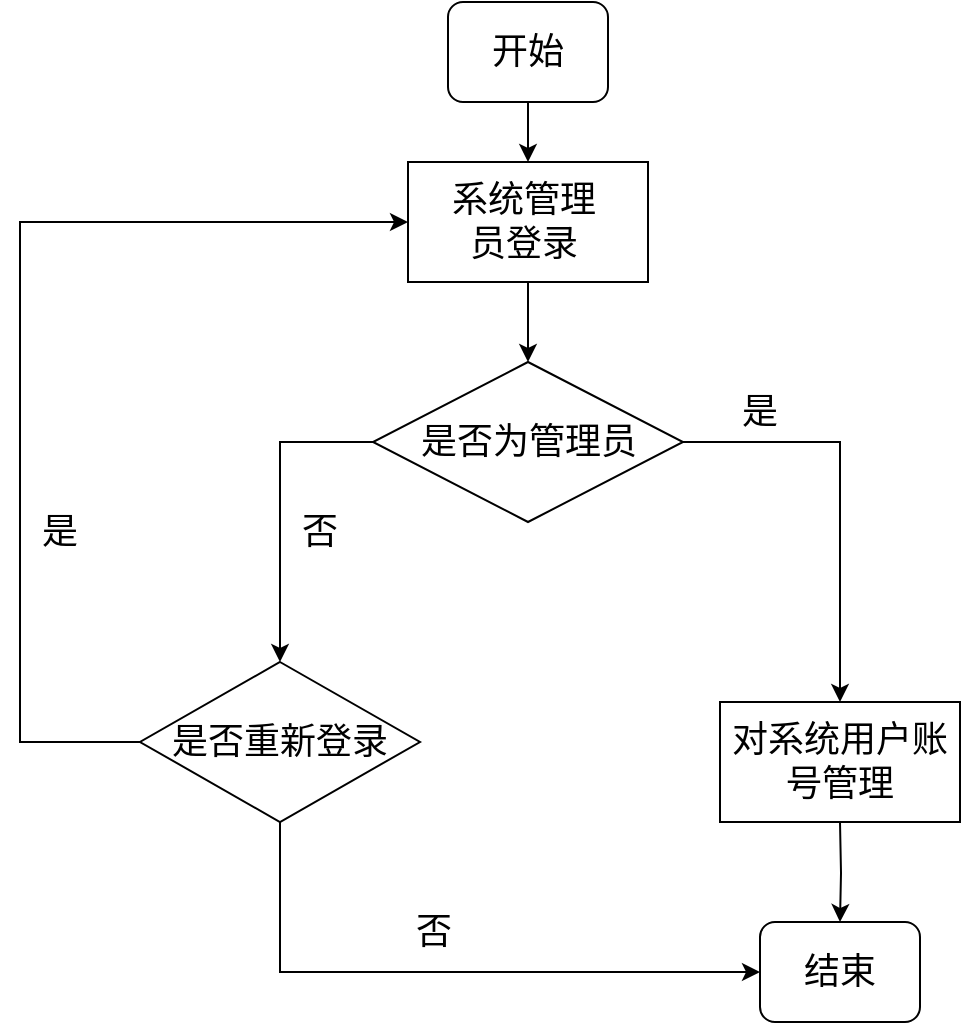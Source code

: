 <mxfile version="15.4.1" type="github">
  <diagram id="lZQxwI-y2GjDnsMBc-3T" name="Page-1">
    <mxGraphModel dx="1038" dy="547" grid="1" gridSize="10" guides="1" tooltips="1" connect="1" arrows="1" fold="1" page="1" pageScale="1" pageWidth="827" pageHeight="1169" math="0" shadow="0">
      <root>
        <mxCell id="0" />
        <mxCell id="1" parent="0" />
        <mxCell id="2OkgCC5kkeYmVZjb-TXa-1" value="&lt;font style=&quot;font-size: 18px&quot;&gt;开始&lt;/font&gt;" style="rounded=1;whiteSpace=wrap;html=1;" vertex="1" parent="1">
          <mxGeometry x="334" y="90" width="80" height="50" as="geometry" />
        </mxCell>
        <mxCell id="2OkgCC5kkeYmVZjb-TXa-3" value="结束" style="rounded=1;whiteSpace=wrap;html=1;fontSize=18;" vertex="1" parent="1">
          <mxGeometry x="490" y="550" width="80" height="50" as="geometry" />
        </mxCell>
        <mxCell id="2OkgCC5kkeYmVZjb-TXa-4" value="" style="rounded=0;whiteSpace=wrap;html=1;fontSize=18;" vertex="1" parent="1">
          <mxGeometry x="314" y="170" width="120" height="60" as="geometry" />
        </mxCell>
        <mxCell id="2OkgCC5kkeYmVZjb-TXa-6" value="&lt;span&gt;是否为管理员&lt;/span&gt;" style="rhombus;whiteSpace=wrap;html=1;fontSize=18;" vertex="1" parent="1">
          <mxGeometry x="296.5" y="270" width="155" height="80" as="geometry" />
        </mxCell>
        <mxCell id="2OkgCC5kkeYmVZjb-TXa-9" value="对系统用户账号管理" style="rounded=0;whiteSpace=wrap;html=1;fontSize=18;" vertex="1" parent="1">
          <mxGeometry x="470" y="440" width="120" height="60" as="geometry" />
        </mxCell>
        <mxCell id="2OkgCC5kkeYmVZjb-TXa-10" value="是否重新登录" style="rhombus;whiteSpace=wrap;html=1;fontSize=18;" vertex="1" parent="1">
          <mxGeometry x="180" y="420" width="140" height="80" as="geometry" />
        </mxCell>
        <mxCell id="2OkgCC5kkeYmVZjb-TXa-11" value="" style="endArrow=classic;html=1;rounded=0;fontSize=18;edgeStyle=orthogonalEdgeStyle;exitX=1;exitY=0.5;exitDx=0;exitDy=0;" edge="1" parent="1" source="2OkgCC5kkeYmVZjb-TXa-6" target="2OkgCC5kkeYmVZjb-TXa-9">
          <mxGeometry width="50" height="50" relative="1" as="geometry">
            <mxPoint x="500" y="350" as="sourcePoint" />
            <mxPoint x="550" y="410" as="targetPoint" />
            <Array as="points">
              <mxPoint x="530" y="310" />
            </Array>
          </mxGeometry>
        </mxCell>
        <mxCell id="2OkgCC5kkeYmVZjb-TXa-13" value="" style="endArrow=classic;html=1;rounded=0;fontSize=18;edgeStyle=orthogonalEdgeStyle;exitX=0;exitY=0.5;exitDx=0;exitDy=0;" edge="1" parent="1" source="2OkgCC5kkeYmVZjb-TXa-6">
          <mxGeometry width="50" height="50" relative="1" as="geometry">
            <mxPoint x="210" y="310" as="sourcePoint" />
            <mxPoint x="250" y="420" as="targetPoint" />
            <Array as="points">
              <mxPoint x="250" y="310" />
            </Array>
          </mxGeometry>
        </mxCell>
        <mxCell id="2OkgCC5kkeYmVZjb-TXa-15" value="" style="endArrow=classic;html=1;rounded=0;fontSize=18;edgeStyle=orthogonalEdgeStyle;exitX=0.5;exitY=1;exitDx=0;exitDy=0;entryX=0;entryY=0.5;entryDx=0;entryDy=0;" edge="1" parent="1" source="2OkgCC5kkeYmVZjb-TXa-10" target="2OkgCC5kkeYmVZjb-TXa-3">
          <mxGeometry width="50" height="50" relative="1" as="geometry">
            <mxPoint x="390" y="380" as="sourcePoint" />
            <mxPoint x="440" y="330" as="targetPoint" />
            <Array as="points">
              <mxPoint x="250" y="575" />
            </Array>
          </mxGeometry>
        </mxCell>
        <mxCell id="2OkgCC5kkeYmVZjb-TXa-17" value="" style="endArrow=classic;html=1;rounded=0;fontSize=18;edgeStyle=orthogonalEdgeStyle;entryX=0;entryY=0.5;entryDx=0;entryDy=0;exitX=0;exitY=0.5;exitDx=0;exitDy=0;" edge="1" parent="1" source="2OkgCC5kkeYmVZjb-TXa-10" target="2OkgCC5kkeYmVZjb-TXa-4">
          <mxGeometry width="50" height="50" relative="1" as="geometry">
            <mxPoint x="70" y="250" as="sourcePoint" />
            <mxPoint x="120" y="200" as="targetPoint" />
            <Array as="points">
              <mxPoint x="120" y="460" />
              <mxPoint x="120" y="200" />
            </Array>
          </mxGeometry>
        </mxCell>
        <mxCell id="2OkgCC5kkeYmVZjb-TXa-18" value="" style="endArrow=classic;html=1;rounded=0;fontSize=18;edgeStyle=orthogonalEdgeStyle;entryX=0.5;entryY=0;entryDx=0;entryDy=0;" edge="1" parent="1" target="2OkgCC5kkeYmVZjb-TXa-6">
          <mxGeometry width="50" height="50" relative="1" as="geometry">
            <mxPoint x="370" y="230" as="sourcePoint" />
            <mxPoint x="420" y="180" as="targetPoint" />
            <Array as="points">
              <mxPoint x="374" y="230" />
            </Array>
          </mxGeometry>
        </mxCell>
        <mxCell id="2OkgCC5kkeYmVZjb-TXa-19" value="" style="endArrow=classic;html=1;rounded=0;fontSize=18;edgeStyle=orthogonalEdgeStyle;entryX=0.5;entryY=0;entryDx=0;entryDy=0;" edge="1" parent="1" target="2OkgCC5kkeYmVZjb-TXa-4">
          <mxGeometry width="50" height="50" relative="1" as="geometry">
            <mxPoint x="374" y="140" as="sourcePoint" />
            <mxPoint x="399" y="90" as="targetPoint" />
            <Array as="points">
              <mxPoint x="374" y="140" />
            </Array>
          </mxGeometry>
        </mxCell>
        <mxCell id="2OkgCC5kkeYmVZjb-TXa-20" value="" style="endArrow=classic;html=1;rounded=0;fontSize=18;edgeStyle=orthogonalEdgeStyle;entryX=0.5;entryY=0;entryDx=0;entryDy=0;" edge="1" parent="1" target="2OkgCC5kkeYmVZjb-TXa-3">
          <mxGeometry width="50" height="50" relative="1" as="geometry">
            <mxPoint x="530" y="500" as="sourcePoint" />
            <mxPoint x="440" y="330" as="targetPoint" />
          </mxGeometry>
        </mxCell>
        <mxCell id="2OkgCC5kkeYmVZjb-TXa-21" value="否" style="text;html=1;strokeColor=none;fillColor=none;align=center;verticalAlign=middle;whiteSpace=wrap;rounded=0;fontSize=18;" vertex="1" parent="1">
          <mxGeometry x="240" y="340" width="60" height="30" as="geometry" />
        </mxCell>
        <mxCell id="2OkgCC5kkeYmVZjb-TXa-22" value="是" style="text;html=1;strokeColor=none;fillColor=none;align=center;verticalAlign=middle;whiteSpace=wrap;rounded=0;fontSize=18;" vertex="1" parent="1">
          <mxGeometry x="460" y="280" width="60" height="30" as="geometry" />
        </mxCell>
        <mxCell id="2OkgCC5kkeYmVZjb-TXa-23" value="是" style="text;html=1;strokeColor=none;fillColor=none;align=center;verticalAlign=middle;whiteSpace=wrap;rounded=0;fontSize=18;" vertex="1" parent="1">
          <mxGeometry x="110" y="340" width="60" height="30" as="geometry" />
        </mxCell>
        <mxCell id="2OkgCC5kkeYmVZjb-TXa-24" value="否" style="text;html=1;strokeColor=none;fillColor=none;align=center;verticalAlign=middle;whiteSpace=wrap;rounded=0;fontSize=18;" vertex="1" parent="1">
          <mxGeometry x="296.5" y="540" width="60" height="30" as="geometry" />
        </mxCell>
        <mxCell id="2OkgCC5kkeYmVZjb-TXa-25" value="系统管理员登录" style="text;html=1;strokeColor=none;fillColor=none;align=center;verticalAlign=middle;whiteSpace=wrap;rounded=0;fontSize=18;" vertex="1" parent="1">
          <mxGeometry x="334" y="185" width="76" height="30" as="geometry" />
        </mxCell>
      </root>
    </mxGraphModel>
  </diagram>
</mxfile>
